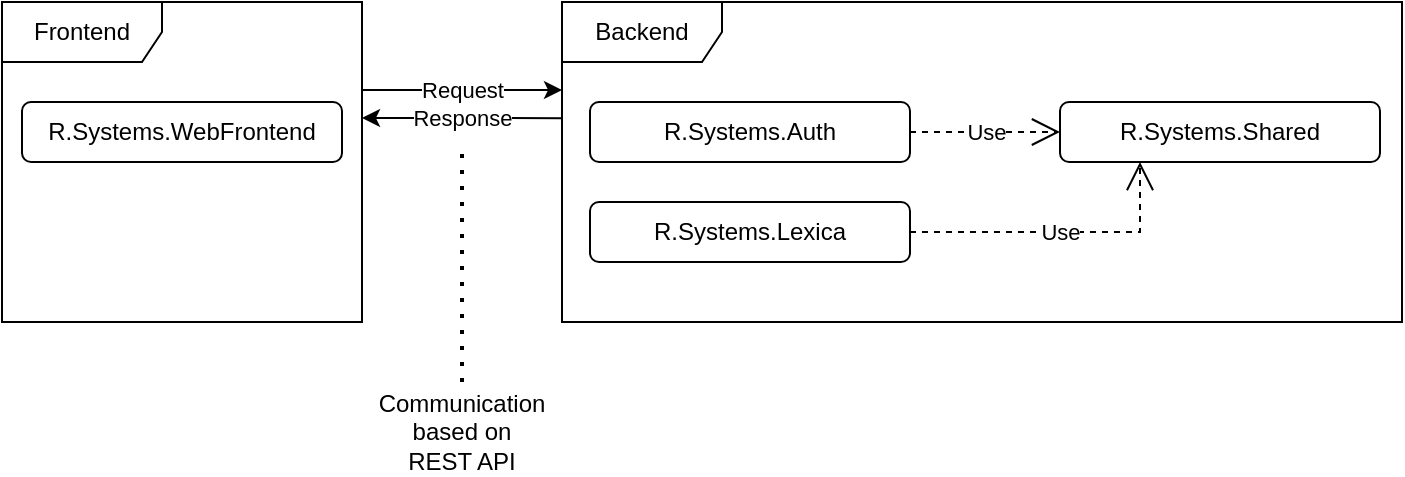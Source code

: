 <mxfile version="16.1.2" type="device"><diagram id="5d3d2FAhVkwa-vH2KXsz" name="Page-1"><mxGraphModel dx="1185" dy="729" grid="1" gridSize="10" guides="1" tooltips="1" connect="1" arrows="1" fold="1" page="1" pageScale="1" pageWidth="850" pageHeight="1100" math="0" shadow="0"><root><mxCell id="0"/><mxCell id="1" parent="0"/><mxCell id="ZV7MGRpFXf1hGHkaroDB-6" value="Frontend" style="shape=umlFrame;whiteSpace=wrap;html=1;width=80;height=30;" parent="1" vertex="1"><mxGeometry x="70" y="40" width="180" height="160" as="geometry"/></mxCell><mxCell id="ZV7MGRpFXf1hGHkaroDB-7" value="Backend" style="shape=umlFrame;whiteSpace=wrap;html=1;width=80;height=30;fillColor=none;" parent="1" vertex="1"><mxGeometry x="350" y="40" width="420" height="160" as="geometry"/></mxCell><mxCell id="ZV7MGRpFXf1hGHkaroDB-4" value="R.Systems.WebFrontend" style="rounded=1;whiteSpace=wrap;html=1;" parent="1" vertex="1"><mxGeometry x="80" y="90" width="160" height="30" as="geometry"/></mxCell><mxCell id="ZV7MGRpFXf1hGHkaroDB-8" value="R.Systems.Auth" style="rounded=1;whiteSpace=wrap;html=1;" parent="1" vertex="1"><mxGeometry x="364" y="90" width="160" height="30" as="geometry"/></mxCell><mxCell id="ZV7MGRpFXf1hGHkaroDB-9" value="R.Systems.Lexica" style="rounded=1;whiteSpace=wrap;html=1;" parent="1" vertex="1"><mxGeometry x="364" y="140" width="160" height="30" as="geometry"/></mxCell><mxCell id="ZV7MGRpFXf1hGHkaroDB-10" value="R.Systems.Shared" style="rounded=1;whiteSpace=wrap;html=1;" parent="1" vertex="1"><mxGeometry x="599" y="90" width="160" height="30" as="geometry"/></mxCell><mxCell id="ZV7MGRpFXf1hGHkaroDB-11" value="Use" style="endArrow=open;endSize=12;dashed=1;html=1;rounded=0;exitX=1;exitY=0.5;exitDx=0;exitDy=0;entryX=0;entryY=0.5;entryDx=0;entryDy=0;" parent="1" source="ZV7MGRpFXf1hGHkaroDB-8" target="ZV7MGRpFXf1hGHkaroDB-10" edge="1"><mxGeometry width="160" relative="1" as="geometry"><mxPoint x="544" y="80" as="sourcePoint"/><mxPoint x="704" y="80" as="targetPoint"/></mxGeometry></mxCell><mxCell id="ZV7MGRpFXf1hGHkaroDB-12" value="Use" style="endArrow=open;endSize=12;dashed=1;html=1;rounded=0;exitX=1;exitY=0.5;exitDx=0;exitDy=0;entryX=0.25;entryY=1;entryDx=0;entryDy=0;" parent="1" source="ZV7MGRpFXf1hGHkaroDB-9" target="ZV7MGRpFXf1hGHkaroDB-10" edge="1"><mxGeometry width="160" relative="1" as="geometry"><mxPoint x="554" y="150" as="sourcePoint"/><mxPoint x="714" y="150" as="targetPoint"/><Array as="points"><mxPoint x="639" y="155"/></Array></mxGeometry></mxCell><mxCell id="ZV7MGRpFXf1hGHkaroDB-13" value="" style="endArrow=classic;html=1;rounded=0;entryX=0;entryY=0.125;entryDx=0;entryDy=0;entryPerimeter=0;" parent="1" edge="1"><mxGeometry relative="1" as="geometry"><mxPoint x="250" y="84" as="sourcePoint"/><mxPoint x="350" y="84" as="targetPoint"/></mxGeometry></mxCell><mxCell id="ZV7MGRpFXf1hGHkaroDB-14" value="Request" style="edgeLabel;resizable=0;html=1;align=center;verticalAlign=middle;" parent="ZV7MGRpFXf1hGHkaroDB-13" connectable="0" vertex="1"><mxGeometry relative="1" as="geometry"/></mxCell><mxCell id="ZV7MGRpFXf1hGHkaroDB-15" value="" style="endArrow=classic;html=1;rounded=0;exitX=0;exitY=0.188;exitDx=0;exitDy=0;exitPerimeter=0;" parent="1" edge="1"><mxGeometry relative="1" as="geometry"><mxPoint x="350" y="98.08" as="sourcePoint"/><mxPoint x="250" y="98" as="targetPoint"/></mxGeometry></mxCell><mxCell id="ZV7MGRpFXf1hGHkaroDB-16" value="Response" style="edgeLabel;resizable=0;html=1;align=center;verticalAlign=middle;" parent="ZV7MGRpFXf1hGHkaroDB-15" connectable="0" vertex="1"><mxGeometry relative="1" as="geometry"/></mxCell><mxCell id="efL9syYXlOjF3wdvR42Y-1" value="" style="endArrow=none;dashed=1;html=1;dashPattern=1 3;strokeWidth=2;rounded=0;" edge="1" parent="1"><mxGeometry width="50" height="50" relative="1" as="geometry"><mxPoint x="300" y="230" as="sourcePoint"/><mxPoint x="300" y="110" as="targetPoint"/></mxGeometry></mxCell><mxCell id="efL9syYXlOjF3wdvR42Y-3" value="Communication&lt;br&gt;based on REST API" style="text;html=1;strokeColor=none;fillColor=none;align=center;verticalAlign=middle;whiteSpace=wrap;rounded=0;" vertex="1" parent="1"><mxGeometry x="270" y="240" width="60" height="30" as="geometry"/></mxCell></root></mxGraphModel></diagram></mxfile>